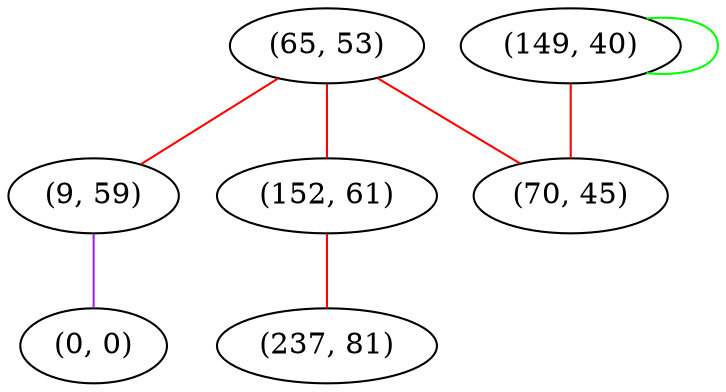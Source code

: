 graph "" {
"(65, 53)";
"(9, 59)";
"(152, 61)";
"(149, 40)";
"(237, 81)";
"(0, 0)";
"(70, 45)";
"(65, 53)" -- "(9, 59)"  [color=red, key=0, weight=1];
"(65, 53)" -- "(152, 61)"  [color=red, key=0, weight=1];
"(65, 53)" -- "(70, 45)"  [color=red, key=0, weight=1];
"(9, 59)" -- "(0, 0)"  [color=purple, key=0, weight=4];
"(152, 61)" -- "(237, 81)"  [color=red, key=0, weight=1];
"(149, 40)" -- "(149, 40)"  [color=green, key=0, weight=2];
"(149, 40)" -- "(70, 45)"  [color=red, key=0, weight=1];
}
